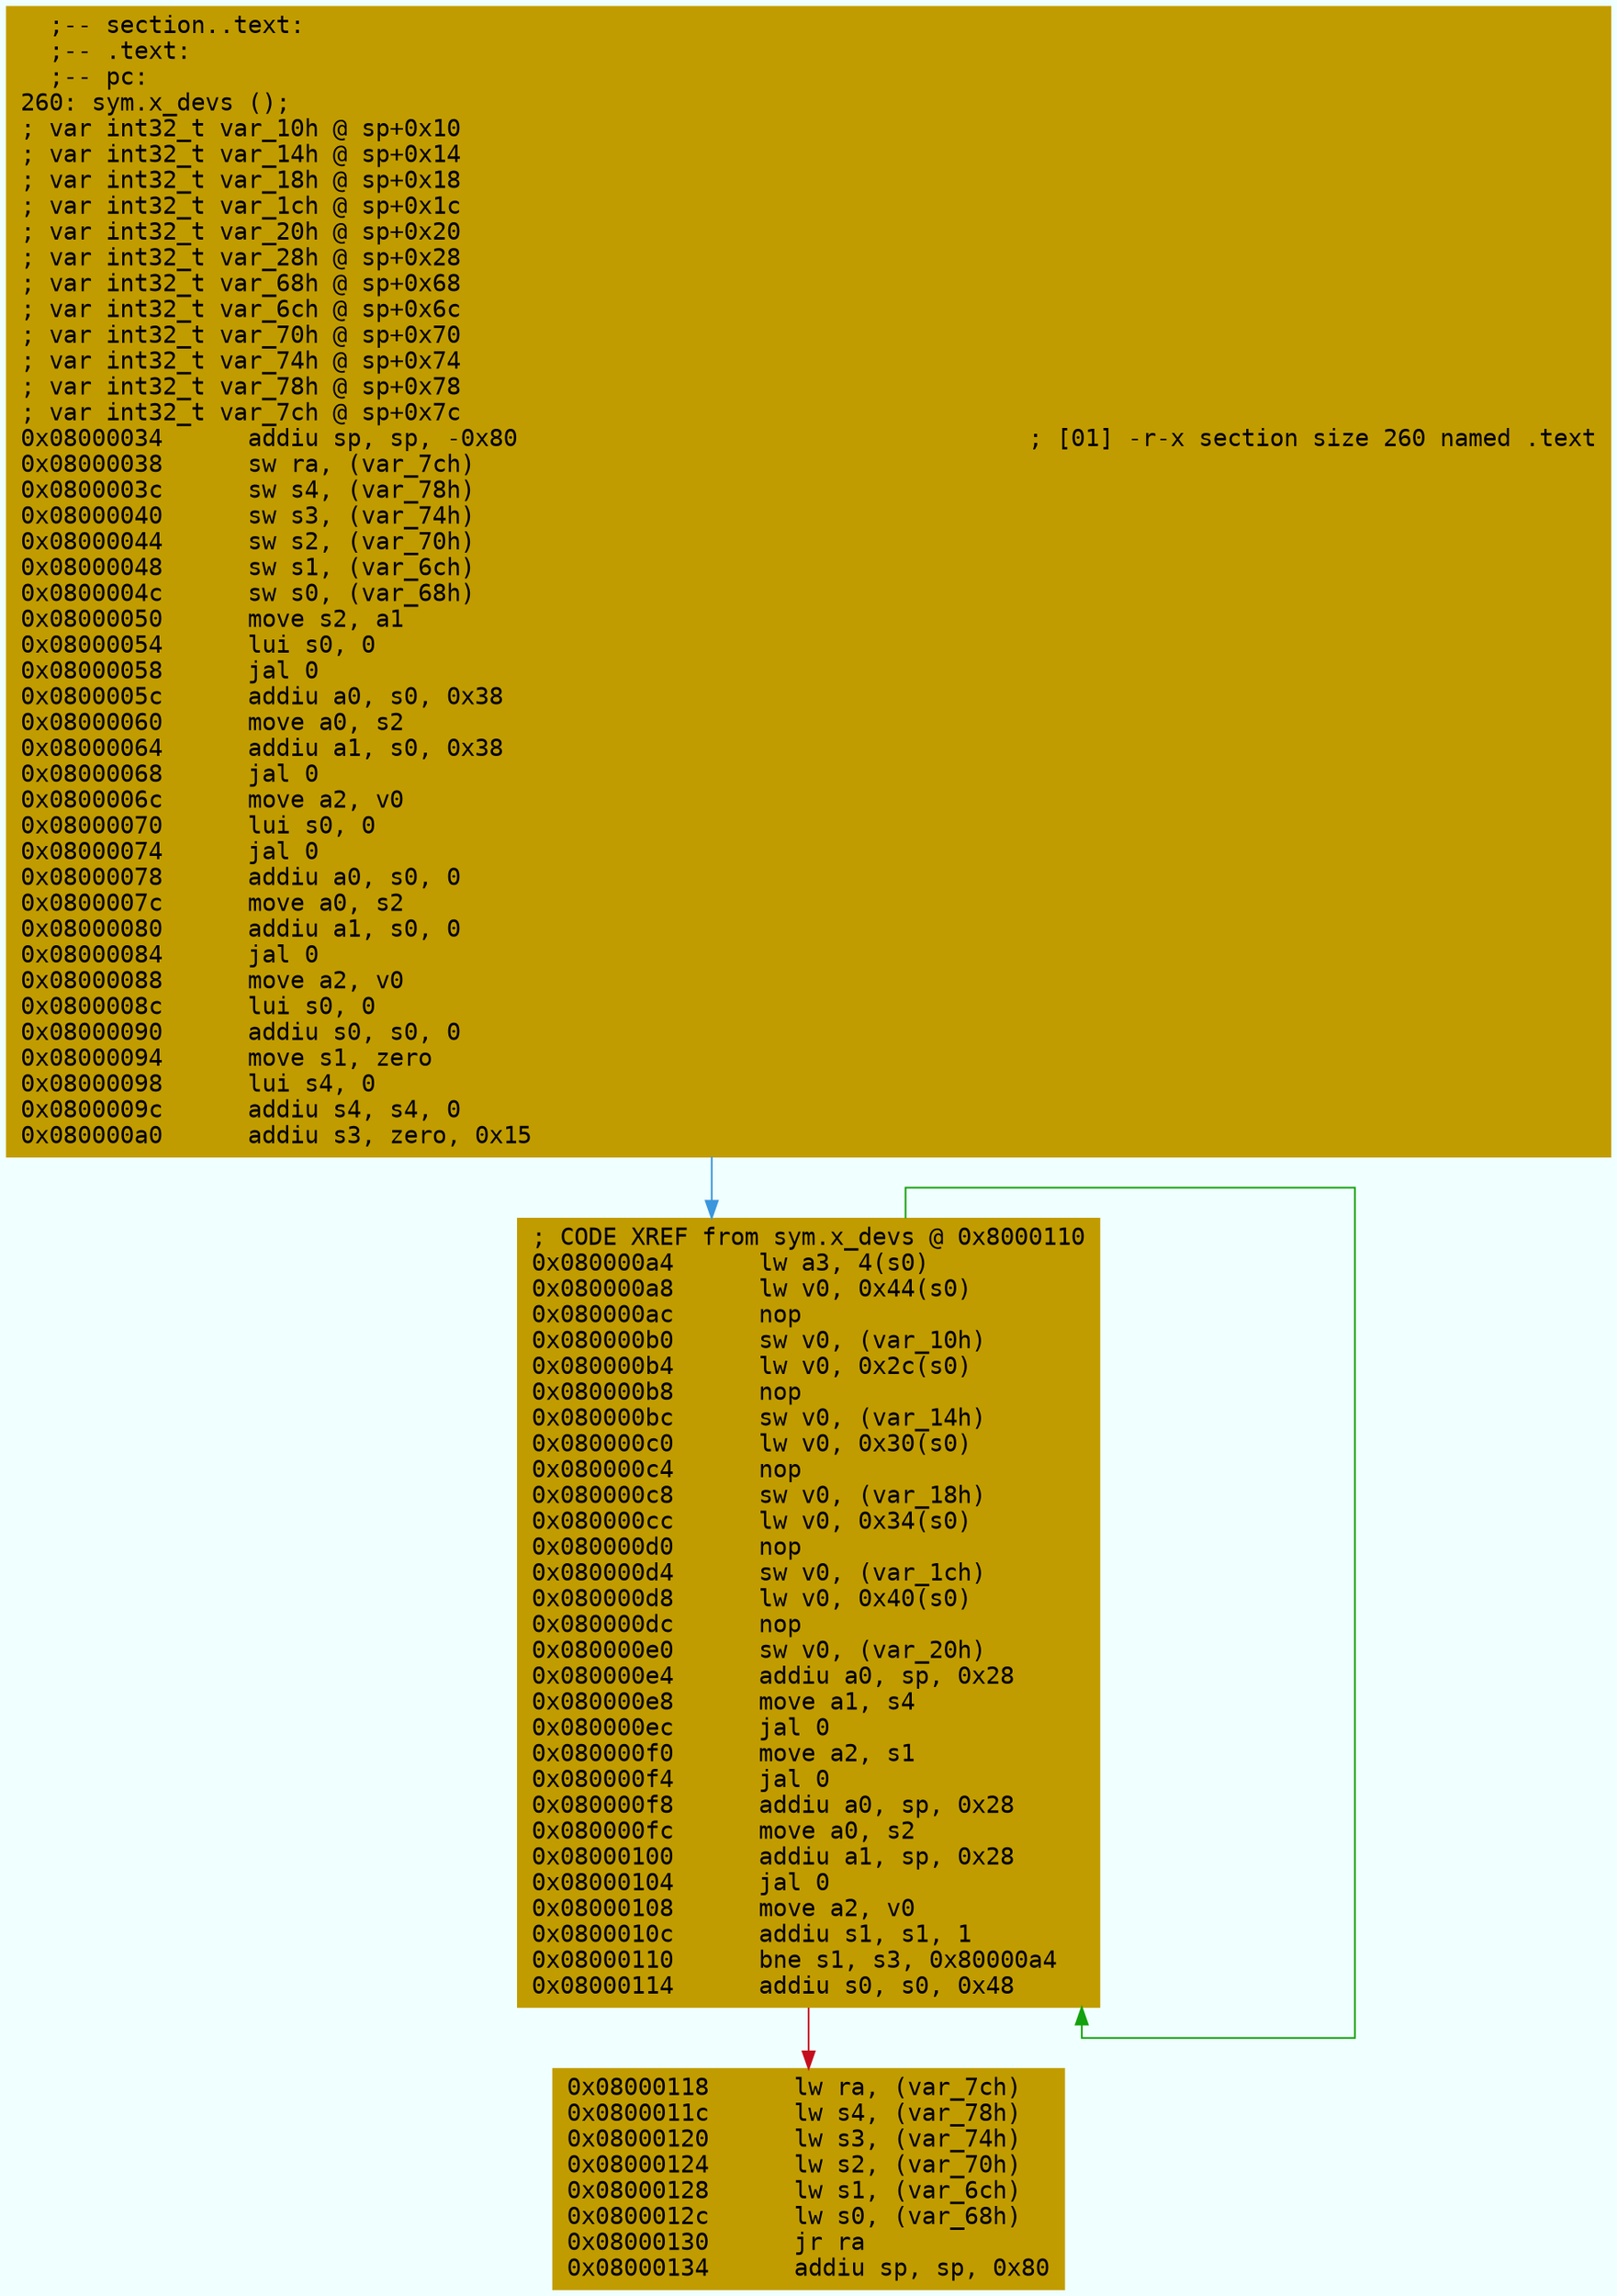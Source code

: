 digraph code {
	graph [bgcolor=azure fontsize=8 fontname="Courier" splines="ortho"];
	node [fillcolor=gray style=filled shape=box];
	edge [arrowhead="normal"];
	"0x08000034" [URL="sym.x_devs/0x08000034", fillcolor="#c19c00",color="#c19c00", fontname="Courier",label="  ;-- section..text:\l  ;-- .text:\l  ;-- pc:\l260: sym.x_devs ();\l; var int32_t var_10h @ sp+0x10\l; var int32_t var_14h @ sp+0x14\l; var int32_t var_18h @ sp+0x18\l; var int32_t var_1ch @ sp+0x1c\l; var int32_t var_20h @ sp+0x20\l; var int32_t var_28h @ sp+0x28\l; var int32_t var_68h @ sp+0x68\l; var int32_t var_6ch @ sp+0x6c\l; var int32_t var_70h @ sp+0x70\l; var int32_t var_74h @ sp+0x74\l; var int32_t var_78h @ sp+0x78\l; var int32_t var_7ch @ sp+0x7c\l0x08000034      addiu sp, sp, -0x80                                    ; [01] -r-x section size 260 named .text\l0x08000038      sw ra, (var_7ch)\l0x0800003c      sw s4, (var_78h)\l0x08000040      sw s3, (var_74h)\l0x08000044      sw s2, (var_70h)\l0x08000048      sw s1, (var_6ch)\l0x0800004c      sw s0, (var_68h)\l0x08000050      move s2, a1\l0x08000054      lui s0, 0\l0x08000058      jal 0\l0x0800005c      addiu a0, s0, 0x38\l0x08000060      move a0, s2\l0x08000064      addiu a1, s0, 0x38\l0x08000068      jal 0\l0x0800006c      move a2, v0\l0x08000070      lui s0, 0\l0x08000074      jal 0\l0x08000078      addiu a0, s0, 0\l0x0800007c      move a0, s2\l0x08000080      addiu a1, s0, 0\l0x08000084      jal 0\l0x08000088      move a2, v0\l0x0800008c      lui s0, 0\l0x08000090      addiu s0, s0, 0\l0x08000094      move s1, zero\l0x08000098      lui s4, 0\l0x0800009c      addiu s4, s4, 0\l0x080000a0      addiu s3, zero, 0x15\l"]
	"0x080000a4" [URL="sym.x_devs/0x080000a4", fillcolor="#c19c00",color="#c19c00", fontname="Courier",label="; CODE XREF from sym.x_devs @ 0x8000110\l0x080000a4      lw a3, 4(s0)\l0x080000a8      lw v0, 0x44(s0)\l0x080000ac      nop\l0x080000b0      sw v0, (var_10h)\l0x080000b4      lw v0, 0x2c(s0)\l0x080000b8      nop\l0x080000bc      sw v0, (var_14h)\l0x080000c0      lw v0, 0x30(s0)\l0x080000c4      nop\l0x080000c8      sw v0, (var_18h)\l0x080000cc      lw v0, 0x34(s0)\l0x080000d0      nop\l0x080000d4      sw v0, (var_1ch)\l0x080000d8      lw v0, 0x40(s0)\l0x080000dc      nop\l0x080000e0      sw v0, (var_20h)\l0x080000e4      addiu a0, sp, 0x28\l0x080000e8      move a1, s4\l0x080000ec      jal 0\l0x080000f0      move a2, s1\l0x080000f4      jal 0\l0x080000f8      addiu a0, sp, 0x28\l0x080000fc      move a0, s2\l0x08000100      addiu a1, sp, 0x28\l0x08000104      jal 0\l0x08000108      move a2, v0\l0x0800010c      addiu s1, s1, 1\l0x08000110      bne s1, s3, 0x80000a4\l0x08000114      addiu s0, s0, 0x48\l"]
	"0x08000118" [URL="sym.x_devs/0x08000118", fillcolor="#c19c00",color="#c19c00", fontname="Courier",label="0x08000118      lw ra, (var_7ch)\l0x0800011c      lw s4, (var_78h)\l0x08000120      lw s3, (var_74h)\l0x08000124      lw s2, (var_70h)\l0x08000128      lw s1, (var_6ch)\l0x0800012c      lw s0, (var_68h)\l0x08000130      jr ra\l0x08000134      addiu sp, sp, 0x80\l"]
        "0x08000034" -> "0x080000a4" [color="#3a96dd"];
        "0x080000a4" -> "0x080000a4" [color="#13a10e"];
        "0x080000a4" -> "0x08000118" [color="#c50f1f"];
}
